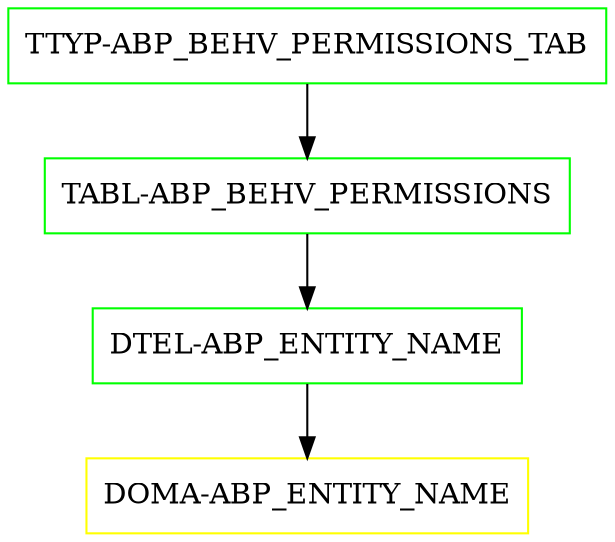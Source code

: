 digraph G {
  "TTYP-ABP_BEHV_PERMISSIONS_TAB" [shape=box,color=green];
  "TABL-ABP_BEHV_PERMISSIONS" [shape=box,color=green,URL="./TABL_ABP_BEHV_PERMISSIONS.html"];
  "DTEL-ABP_ENTITY_NAME" [shape=box,color=green,URL="./DTEL_ABP_ENTITY_NAME.html"];
  "DOMA-ABP_ENTITY_NAME" [shape=box,color=yellow,URL="./DOMA_ABP_ENTITY_NAME.html"];
  "TTYP-ABP_BEHV_PERMISSIONS_TAB" -> "TABL-ABP_BEHV_PERMISSIONS";
  "TABL-ABP_BEHV_PERMISSIONS" -> "DTEL-ABP_ENTITY_NAME";
  "DTEL-ABP_ENTITY_NAME" -> "DOMA-ABP_ENTITY_NAME";
}

